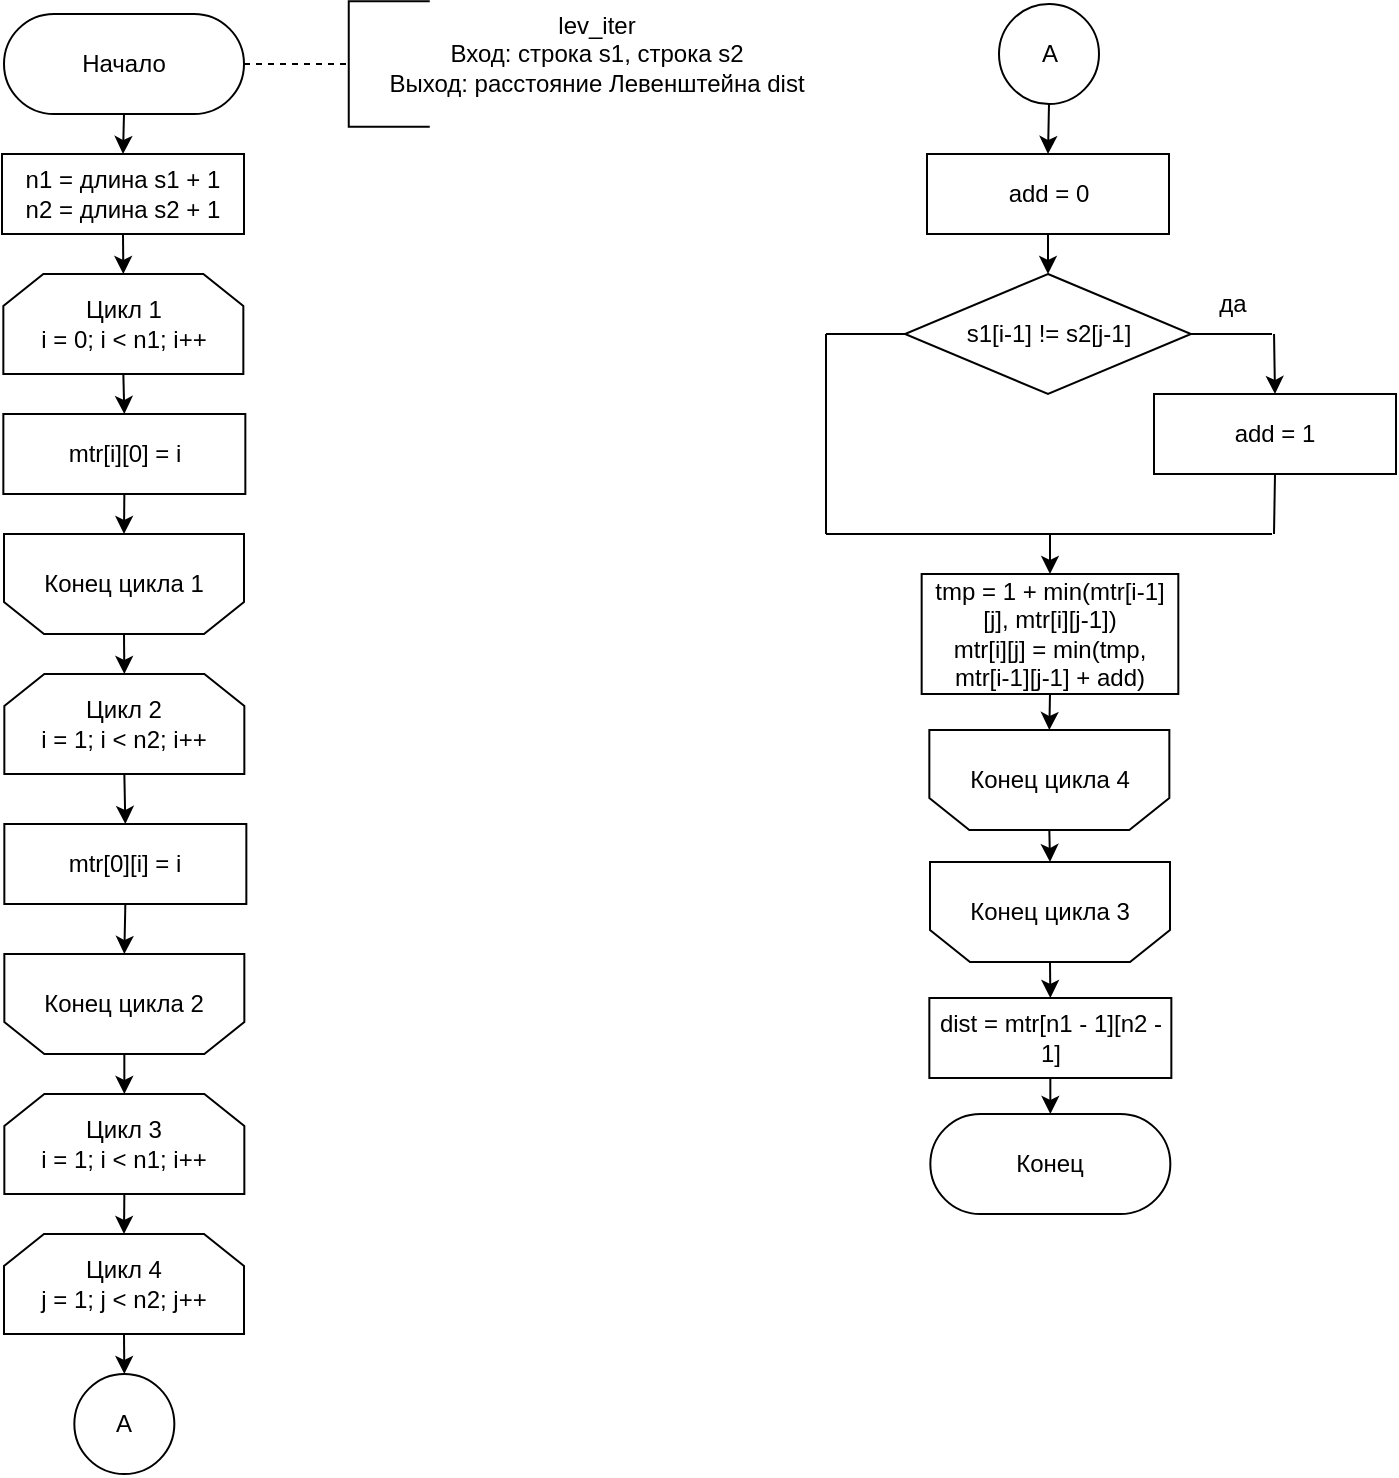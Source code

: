 <mxfile version="20.5.3" type="device"><diagram id="PKrw68s-FcHz-RrZCr9i" name="Page-1"><mxGraphModel dx="990" dy="1736" grid="1" gridSize="10" guides="1" tooltips="1" connect="1" arrows="1" fold="1" page="1" pageScale="1" pageWidth="827" pageHeight="1169" math="0" shadow="0"><root><mxCell id="0"/><mxCell id="1" parent="0"/><mxCell id="Gvd8Ezxa3fLg7O33Pl0G-1" value="Начало" style="rounded=1;whiteSpace=wrap;html=1;arcSize=50;" parent="1" vertex="1"><mxGeometry x="319" y="-150" width="120" height="50" as="geometry"/></mxCell><mxCell id="Gvd8Ezxa3fLg7O33Pl0G-6" value="lev_iter&lt;br&gt;Вход: строка s1, строка s2&lt;br&gt;Выход: расстояние Левенштейна dist" style="text;html=1;strokeColor=none;fillColor=none;align=center;verticalAlign=middle;whiteSpace=wrap;rounded=0;" parent="1" vertex="1"><mxGeometry x="490" y="-155" width="250.5" height="50" as="geometry"/></mxCell><mxCell id="Gvd8Ezxa3fLg7O33Pl0G-23" value="Цикл 3&lt;br&gt;i = 1; i &amp;lt; n1; i++" style="shape=loopLimit;whiteSpace=wrap;html=1;" parent="1" vertex="1"><mxGeometry x="319.17" y="390" width="120" height="50" as="geometry"/></mxCell><mxCell id="7Xwj2gsnW8v6YeENi7_U-6" value="" style="shape=partialRectangle;whiteSpace=wrap;html=1;bottom=1;right=1;left=1;top=0;fillColor=none;routingCenterX=-0.5;rotation=90;" parent="1" vertex="1"><mxGeometry x="480" y="-145" width="62.75" height="40" as="geometry"/></mxCell><mxCell id="7Xwj2gsnW8v6YeENi7_U-9" value="" style="endArrow=none;dashed=1;html=1;exitX=1;exitY=0.5;exitDx=0;exitDy=0;" parent="1" source="Gvd8Ezxa3fLg7O33Pl0G-1" edge="1"><mxGeometry width="50" height="50" relative="1" as="geometry"><mxPoint x="440" y="359.5" as="sourcePoint"/><mxPoint x="490" y="-125" as="targetPoint"/></mxGeometry></mxCell><mxCell id="3LmspF7h4GIca9VuLEeH-1" value="n1 = длина s1 + 1&lt;br&gt;n2 = длина s2 + 1&lt;br&gt;" style="rounded=0;whiteSpace=wrap;html=1;" parent="1" vertex="1"><mxGeometry x="318" y="-80" width="121" height="40" as="geometry"/></mxCell><mxCell id="yK9RCgdiWWQEIuw8GYQG-6" value="Конец цикла 3" style="shape=loopLimit;whiteSpace=wrap;html=1;direction=west;" parent="1" vertex="1"><mxGeometry x="782.0" y="274" width="120" height="50" as="geometry"/></mxCell><mxCell id="yK9RCgdiWWQEIuw8GYQG-8" value="Конец" style="rounded=1;whiteSpace=wrap;html=1;arcSize=50;" parent="1" vertex="1"><mxGeometry x="782.17" y="400" width="120" height="50" as="geometry"/></mxCell><mxCell id="z-18CEPXdTR0flRgqYJ_-3" value="Цикл 4&lt;br&gt;j = 1; j &amp;lt; n2; j++" style="shape=loopLimit;whiteSpace=wrap;html=1;" parent="1" vertex="1"><mxGeometry x="319" y="460" width="120" height="50" as="geometry"/></mxCell><mxCell id="z-18CEPXdTR0flRgqYJ_-8" value="s1[i-1] != s2[j-1]" style="rhombus;whiteSpace=wrap;html=1;" parent="1" vertex="1"><mxGeometry x="769.5" y="-20" width="143" height="60" as="geometry"/></mxCell><mxCell id="z-18CEPXdTR0flRgqYJ_-11" value="" style="endArrow=none;html=1;entryX=1;entryY=0.5;entryDx=0;entryDy=0;" parent="1" target="z-18CEPXdTR0flRgqYJ_-8" edge="1"><mxGeometry width="50" height="50" relative="1" as="geometry"><mxPoint x="953" y="10" as="sourcePoint"/><mxPoint x="922.5" y="115" as="targetPoint"/></mxGeometry></mxCell><mxCell id="z-18CEPXdTR0flRgqYJ_-14" value="да" style="text;html=1;align=center;verticalAlign=middle;resizable=0;points=[];autosize=1;strokeColor=none;fillColor=none;" parent="1" vertex="1"><mxGeometry x="912.5" y="-20" width="40" height="30" as="geometry"/></mxCell><mxCell id="z-18CEPXdTR0flRgqYJ_-19" value="Конец цикла 4" style="shape=loopLimit;whiteSpace=wrap;html=1;direction=west;" parent="1" vertex="1"><mxGeometry x="781.67" y="208" width="120" height="50" as="geometry"/></mxCell><mxCell id="uKoxUcqw96zkdvgFFyf6-1" value="А" style="ellipse;whiteSpace=wrap;html=1;aspect=fixed;" parent="1" vertex="1"><mxGeometry x="354.17" y="530" width="50" height="50" as="geometry"/></mxCell><mxCell id="uKoxUcqw96zkdvgFFyf6-2" value="А" style="ellipse;whiteSpace=wrap;html=1;aspect=fixed;" parent="1" vertex="1"><mxGeometry x="816.5" y="-155" width="50" height="50" as="geometry"/></mxCell><mxCell id="2cYlg9aRAuOdFFjE7jpO-1" value="Цикл 1&lt;br&gt;i = 0; i &amp;lt; n1; i++" style="shape=loopLimit;whiteSpace=wrap;html=1;" parent="1" vertex="1"><mxGeometry x="318.67" y="-20" width="120" height="50" as="geometry"/></mxCell><mxCell id="2cYlg9aRAuOdFFjE7jpO-2" value="mtr[i][0] = i" style="rounded=0;whiteSpace=wrap;html=1;" parent="1" vertex="1"><mxGeometry x="318.67" y="50" width="121" height="40" as="geometry"/></mxCell><mxCell id="2cYlg9aRAuOdFFjE7jpO-3" value="Конец цикла 1" style="shape=loopLimit;whiteSpace=wrap;html=1;direction=west;" parent="1" vertex="1"><mxGeometry x="319.0" y="110" width="120" height="50" as="geometry"/></mxCell><mxCell id="2cYlg9aRAuOdFFjE7jpO-4" value="Цикл 2&lt;br&gt;i = 1; i &amp;lt; n2; i++" style="shape=loopLimit;whiteSpace=wrap;html=1;" parent="1" vertex="1"><mxGeometry x="319.17" y="180" width="120" height="50" as="geometry"/></mxCell><mxCell id="2cYlg9aRAuOdFFjE7jpO-5" value="mtr[0][i] = i" style="rounded=0;whiteSpace=wrap;html=1;" parent="1" vertex="1"><mxGeometry x="319.17" y="255" width="121" height="40" as="geometry"/></mxCell><mxCell id="2cYlg9aRAuOdFFjE7jpO-6" value="Конец цикла 2" style="shape=loopLimit;whiteSpace=wrap;html=1;direction=west;" parent="1" vertex="1"><mxGeometry x="319.17" y="320" width="120" height="50" as="geometry"/></mxCell><mxCell id="2cYlg9aRAuOdFFjE7jpO-13" value="add = 0" style="rounded=0;whiteSpace=wrap;html=1;" parent="1" vertex="1"><mxGeometry x="780.5" y="-80" width="121" height="40" as="geometry"/></mxCell><mxCell id="2cYlg9aRAuOdFFjE7jpO-14" value="add = 1" style="rounded=0;whiteSpace=wrap;html=1;" parent="1" vertex="1"><mxGeometry x="894.0" y="40" width="121" height="40" as="geometry"/></mxCell><mxCell id="2cYlg9aRAuOdFFjE7jpO-15" value="" style="endArrow=none;html=1;rounded=0;entryX=0;entryY=0.5;entryDx=0;entryDy=0;" parent="1" target="z-18CEPXdTR0flRgqYJ_-8" edge="1"><mxGeometry width="50" height="50" relative="1" as="geometry"><mxPoint x="730" y="10" as="sourcePoint"/><mxPoint x="640" y="-10" as="targetPoint"/></mxGeometry></mxCell><mxCell id="2cYlg9aRAuOdFFjE7jpO-16" value="" style="endArrow=none;html=1;rounded=0;" parent="1" edge="1"><mxGeometry width="50" height="50" relative="1" as="geometry"><mxPoint x="730" y="110" as="sourcePoint"/><mxPoint x="730" y="10" as="targetPoint"/></mxGeometry></mxCell><mxCell id="2cYlg9aRAuOdFFjE7jpO-22" value="" style="endArrow=none;html=1;rounded=0;entryX=0.5;entryY=1;entryDx=0;entryDy=0;" parent="1" target="2cYlg9aRAuOdFFjE7jpO-14" edge="1"><mxGeometry width="50" height="50" relative="1" as="geometry"><mxPoint x="954" y="110" as="sourcePoint"/><mxPoint x="640" y="-10" as="targetPoint"/></mxGeometry></mxCell><mxCell id="2cYlg9aRAuOdFFjE7jpO-23" value="" style="endArrow=none;html=1;rounded=0;" parent="1" edge="1"><mxGeometry width="50" height="50" relative="1" as="geometry"><mxPoint x="730" y="110" as="sourcePoint"/><mxPoint x="953" y="110" as="targetPoint"/></mxGeometry></mxCell><mxCell id="2cYlg9aRAuOdFFjE7jpO-24" value="tmp = 1 + min(mtr[i-1][j], mtr[i][j-1])&lt;br&gt;mtr[i][j] = min(tmp, mtr[i-1][j-1] + add)" style="rounded=0;whiteSpace=wrap;html=1;" parent="1" vertex="1"><mxGeometry x="777.83" y="130" width="128.33" height="60" as="geometry"/></mxCell><mxCell id="2cYlg9aRAuOdFFjE7jpO-26" value="dist = mtr[n1 - 1][n2 - 1]" style="rounded=0;whiteSpace=wrap;html=1;" parent="1" vertex="1"><mxGeometry x="781.67" y="342" width="121" height="40" as="geometry"/></mxCell><mxCell id="SIng78p2DjrkVYgY8fqV-1" value="" style="endArrow=classic;html=1;rounded=0;exitX=0.5;exitY=1;exitDx=0;exitDy=0;entryX=0.5;entryY=0;entryDx=0;entryDy=0;" edge="1" parent="1" source="Gvd8Ezxa3fLg7O33Pl0G-1" target="3LmspF7h4GIca9VuLEeH-1"><mxGeometry width="50" height="50" relative="1" as="geometry"><mxPoint x="520" y="-30" as="sourcePoint"/><mxPoint x="530" y="100" as="targetPoint"/></mxGeometry></mxCell><mxCell id="SIng78p2DjrkVYgY8fqV-2" value="" style="endArrow=classic;html=1;rounded=0;exitX=0.5;exitY=1;exitDx=0;exitDy=0;entryX=0.5;entryY=0;entryDx=0;entryDy=0;" edge="1" parent="1" source="3LmspF7h4GIca9VuLEeH-1" target="2cYlg9aRAuOdFFjE7jpO-1"><mxGeometry width="50" height="50" relative="1" as="geometry"><mxPoint x="480" y="150" as="sourcePoint"/><mxPoint x="530" y="100" as="targetPoint"/></mxGeometry></mxCell><mxCell id="SIng78p2DjrkVYgY8fqV-3" value="" style="endArrow=classic;html=1;rounded=0;exitX=0.5;exitY=1;exitDx=0;exitDy=0;entryX=0.5;entryY=0;entryDx=0;entryDy=0;" edge="1" parent="1" source="2cYlg9aRAuOdFFjE7jpO-1" target="2cYlg9aRAuOdFFjE7jpO-2"><mxGeometry width="50" height="50" relative="1" as="geometry"><mxPoint x="480" y="50" as="sourcePoint"/><mxPoint x="530" as="targetPoint"/></mxGeometry></mxCell><mxCell id="SIng78p2DjrkVYgY8fqV-4" value="" style="endArrow=classic;html=1;rounded=0;exitX=0.5;exitY=1;exitDx=0;exitDy=0;entryX=0.5;entryY=1;entryDx=0;entryDy=0;" edge="1" parent="1" source="2cYlg9aRAuOdFFjE7jpO-2" target="2cYlg9aRAuOdFFjE7jpO-3"><mxGeometry width="50" height="50" relative="1" as="geometry"><mxPoint x="480" y="150" as="sourcePoint"/><mxPoint x="530" y="100" as="targetPoint"/></mxGeometry></mxCell><mxCell id="SIng78p2DjrkVYgY8fqV-5" value="" style="endArrow=classic;html=1;rounded=0;exitX=0.5;exitY=0;exitDx=0;exitDy=0;entryX=0.5;entryY=0;entryDx=0;entryDy=0;" edge="1" parent="1" source="2cYlg9aRAuOdFFjE7jpO-3" target="2cYlg9aRAuOdFFjE7jpO-4"><mxGeometry width="50" height="50" relative="1" as="geometry"><mxPoint x="480" y="150" as="sourcePoint"/><mxPoint x="530" y="100" as="targetPoint"/></mxGeometry></mxCell><mxCell id="SIng78p2DjrkVYgY8fqV-6" value="" style="endArrow=classic;html=1;rounded=0;exitX=0.5;exitY=1;exitDx=0;exitDy=0;entryX=0.5;entryY=0;entryDx=0;entryDy=0;" edge="1" parent="1" source="2cYlg9aRAuOdFFjE7jpO-4" target="2cYlg9aRAuOdFFjE7jpO-5"><mxGeometry width="50" height="50" relative="1" as="geometry"><mxPoint x="480" y="250" as="sourcePoint"/><mxPoint x="530" y="200" as="targetPoint"/></mxGeometry></mxCell><mxCell id="SIng78p2DjrkVYgY8fqV-7" value="" style="endArrow=classic;html=1;rounded=0;exitX=0.5;exitY=1;exitDx=0;exitDy=0;entryX=0.5;entryY=1;entryDx=0;entryDy=0;" edge="1" parent="1" source="2cYlg9aRAuOdFFjE7jpO-5" target="2cYlg9aRAuOdFFjE7jpO-6"><mxGeometry width="50" height="50" relative="1" as="geometry"><mxPoint x="480" y="350" as="sourcePoint"/><mxPoint x="530" y="300" as="targetPoint"/></mxGeometry></mxCell><mxCell id="SIng78p2DjrkVYgY8fqV-8" value="" style="endArrow=classic;html=1;rounded=0;exitX=0.5;exitY=0;exitDx=0;exitDy=0;entryX=0.5;entryY=0;entryDx=0;entryDy=0;" edge="1" parent="1" source="2cYlg9aRAuOdFFjE7jpO-6" target="Gvd8Ezxa3fLg7O33Pl0G-23"><mxGeometry width="50" height="50" relative="1" as="geometry"><mxPoint x="480" y="350" as="sourcePoint"/><mxPoint x="530" y="300" as="targetPoint"/></mxGeometry></mxCell><mxCell id="SIng78p2DjrkVYgY8fqV-9" value="" style="endArrow=classic;html=1;rounded=0;exitX=0.5;exitY=1;exitDx=0;exitDy=0;entryX=0.5;entryY=0;entryDx=0;entryDy=0;" edge="1" parent="1" source="Gvd8Ezxa3fLg7O33Pl0G-23" target="z-18CEPXdTR0flRgqYJ_-3"><mxGeometry width="50" height="50" relative="1" as="geometry"><mxPoint x="480" y="350" as="sourcePoint"/><mxPoint x="530" y="300" as="targetPoint"/></mxGeometry></mxCell><mxCell id="SIng78p2DjrkVYgY8fqV-10" value="" style="endArrow=classic;html=1;rounded=0;exitX=0.5;exitY=1;exitDx=0;exitDy=0;entryX=0.5;entryY=0;entryDx=0;entryDy=0;" edge="1" parent="1" source="z-18CEPXdTR0flRgqYJ_-3" target="uKoxUcqw96zkdvgFFyf6-1"><mxGeometry width="50" height="50" relative="1" as="geometry"><mxPoint x="480" y="350" as="sourcePoint"/><mxPoint x="530" y="300" as="targetPoint"/></mxGeometry></mxCell><mxCell id="SIng78p2DjrkVYgY8fqV-11" value="" style="endArrow=classic;html=1;rounded=0;exitX=0.5;exitY=1;exitDx=0;exitDy=0;entryX=0.5;entryY=0;entryDx=0;entryDy=0;" edge="1" parent="1" source="uKoxUcqw96zkdvgFFyf6-2" target="2cYlg9aRAuOdFFjE7jpO-13"><mxGeometry width="50" height="50" relative="1" as="geometry"><mxPoint x="550" y="50" as="sourcePoint"/><mxPoint x="600" as="targetPoint"/></mxGeometry></mxCell><mxCell id="SIng78p2DjrkVYgY8fqV-12" value="" style="endArrow=classic;html=1;rounded=0;exitX=0.5;exitY=1;exitDx=0;exitDy=0;entryX=0.5;entryY=0;entryDx=0;entryDy=0;" edge="1" parent="1" source="2cYlg9aRAuOdFFjE7jpO-13" target="z-18CEPXdTR0flRgqYJ_-8"><mxGeometry width="50" height="50" relative="1" as="geometry"><mxPoint x="550" y="50" as="sourcePoint"/><mxPoint x="600" as="targetPoint"/></mxGeometry></mxCell><mxCell id="SIng78p2DjrkVYgY8fqV-13" value="" style="endArrow=classic;html=1;rounded=0;exitX=1.038;exitY=1;exitDx=0;exitDy=0;exitPerimeter=0;entryX=0.5;entryY=0;entryDx=0;entryDy=0;" edge="1" parent="1" source="z-18CEPXdTR0flRgqYJ_-14" target="2cYlg9aRAuOdFFjE7jpO-14"><mxGeometry width="50" height="50" relative="1" as="geometry"><mxPoint x="550" y="50" as="sourcePoint"/><mxPoint x="600" as="targetPoint"/></mxGeometry></mxCell><mxCell id="SIng78p2DjrkVYgY8fqV-14" value="" style="endArrow=classic;html=1;rounded=0;entryX=0.5;entryY=0;entryDx=0;entryDy=0;" edge="1" parent="1" target="2cYlg9aRAuOdFFjE7jpO-24"><mxGeometry width="50" height="50" relative="1" as="geometry"><mxPoint x="842" y="110" as="sourcePoint"/><mxPoint x="600" as="targetPoint"/></mxGeometry></mxCell><mxCell id="SIng78p2DjrkVYgY8fqV-15" value="" style="endArrow=classic;html=1;rounded=0;exitX=0.5;exitY=1;exitDx=0;exitDy=0;entryX=0.5;entryY=1;entryDx=0;entryDy=0;" edge="1" parent="1" source="2cYlg9aRAuOdFFjE7jpO-24" target="z-18CEPXdTR0flRgqYJ_-19"><mxGeometry width="50" height="50" relative="1" as="geometry"><mxPoint x="550" y="250" as="sourcePoint"/><mxPoint x="600" y="200" as="targetPoint"/></mxGeometry></mxCell><mxCell id="SIng78p2DjrkVYgY8fqV-16" value="" style="endArrow=classic;html=1;rounded=0;exitX=0.5;exitY=0;exitDx=0;exitDy=0;entryX=0.5;entryY=1;entryDx=0;entryDy=0;" edge="1" parent="1" source="z-18CEPXdTR0flRgqYJ_-19" target="yK9RCgdiWWQEIuw8GYQG-6"><mxGeometry width="50" height="50" relative="1" as="geometry"><mxPoint x="550" y="250" as="sourcePoint"/><mxPoint x="600" y="200" as="targetPoint"/></mxGeometry></mxCell><mxCell id="SIng78p2DjrkVYgY8fqV-17" value="" style="endArrow=classic;html=1;rounded=0;exitX=0.5;exitY=0;exitDx=0;exitDy=0;entryX=0.5;entryY=0;entryDx=0;entryDy=0;" edge="1" parent="1" source="yK9RCgdiWWQEIuw8GYQG-6" target="2cYlg9aRAuOdFFjE7jpO-26"><mxGeometry width="50" height="50" relative="1" as="geometry"><mxPoint x="550" y="250" as="sourcePoint"/><mxPoint x="600" y="200" as="targetPoint"/></mxGeometry></mxCell><mxCell id="SIng78p2DjrkVYgY8fqV-18" value="" style="endArrow=classic;html=1;rounded=0;exitX=0.5;exitY=1;exitDx=0;exitDy=0;entryX=0.5;entryY=0;entryDx=0;entryDy=0;" edge="1" parent="1" source="2cYlg9aRAuOdFFjE7jpO-26" target="yK9RCgdiWWQEIuw8GYQG-8"><mxGeometry width="50" height="50" relative="1" as="geometry"><mxPoint x="550" y="250" as="sourcePoint"/><mxPoint x="600" y="200" as="targetPoint"/></mxGeometry></mxCell></root></mxGraphModel></diagram></mxfile>